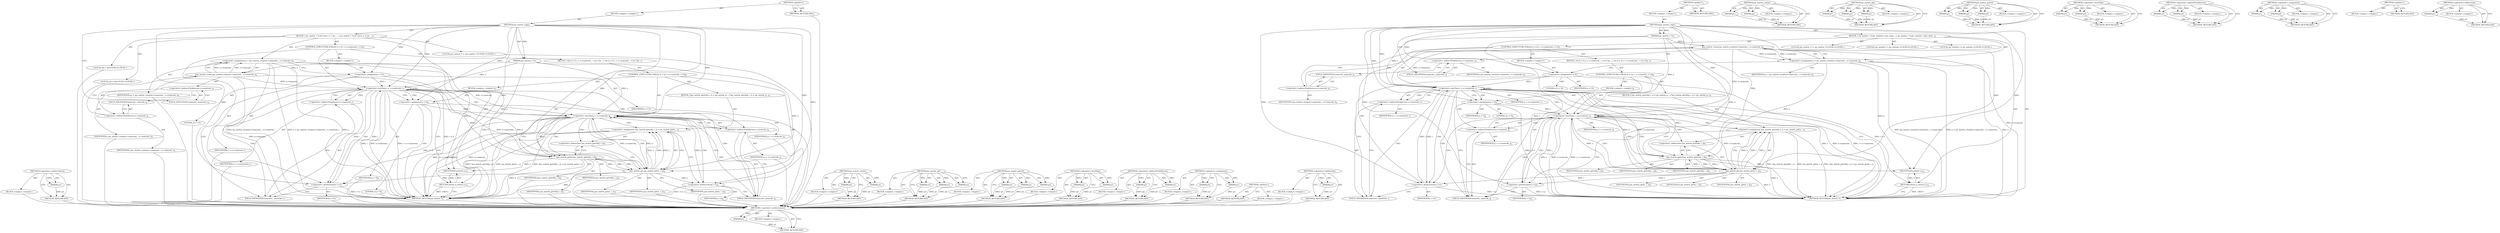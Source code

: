 digraph "&lt;operator&gt;.indirection" {
vulnerable_102 [label=<(METHOD,&lt;operator&gt;.preIncrement)>];
vulnerable_103 [label=<(PARAM,p1)>];
vulnerable_104 [label=<(BLOCK,&lt;empty&gt;,&lt;empty&gt;)>];
vulnerable_105 [label=<(METHOD_RETURN,ANY)>];
vulnerable_6 [label=<(METHOD,&lt;global&gt;)<SUB>1</SUB>>];
vulnerable_7 [label=<(BLOCK,&lt;empty&gt;,&lt;empty&gt;)<SUB>1</SUB>>];
vulnerable_8 [label=<(METHOD,jas_matrix_copy)<SUB>1</SUB>>];
vulnerable_9 [label=<(PARAM,jas_matrix_t *x)<SUB>1</SUB>>];
vulnerable_10 [label=<(BLOCK,{
 	jas_matrix_t *y;
	int i;
	int j;
 	y = jas_...,{
 	jas_matrix_t *y;
	int i;
	int j;
 	y = jas_...)<SUB>2</SUB>>];
vulnerable_11 [label="<(LOCAL,jas_matrix_t* y: jas_matrix_t*)<SUB>3</SUB>>"];
vulnerable_12 [label="<(LOCAL,int i: int)<SUB>4</SUB>>"];
vulnerable_13 [label="<(LOCAL,int j: int)<SUB>5</SUB>>"];
vulnerable_14 [label=<(&lt;operator&gt;.assignment,y = jas_matrix_create(x-&gt;numrows_, x-&gt;numcols_))<SUB>6</SUB>>];
vulnerable_15 [label=<(IDENTIFIER,y,y = jas_matrix_create(x-&gt;numrows_, x-&gt;numcols_))<SUB>6</SUB>>];
vulnerable_16 [label=<(jas_matrix_create,jas_matrix_create(x-&gt;numrows_, x-&gt;numcols_))<SUB>6</SUB>>];
vulnerable_17 [label=<(&lt;operator&gt;.indirectFieldAccess,x-&gt;numrows_)<SUB>6</SUB>>];
vulnerable_18 [label=<(IDENTIFIER,x,jas_matrix_create(x-&gt;numrows_, x-&gt;numcols_))<SUB>6</SUB>>];
vulnerable_19 [label=<(FIELD_IDENTIFIER,numrows_,numrows_)<SUB>6</SUB>>];
vulnerable_20 [label=<(&lt;operator&gt;.indirectFieldAccess,x-&gt;numcols_)<SUB>6</SUB>>];
vulnerable_21 [label=<(IDENTIFIER,x,jas_matrix_create(x-&gt;numrows_, x-&gt;numcols_))<SUB>6</SUB>>];
vulnerable_22 [label=<(FIELD_IDENTIFIER,numcols_,numcols_)<SUB>6</SUB>>];
vulnerable_23 [label=<(CONTROL_STRUCTURE,FOR,for (i = 0;i &lt; x-&gt;numrows_;++i))<SUB>7</SUB>>];
vulnerable_24 [label=<(BLOCK,&lt;empty&gt;,&lt;empty&gt;)<SUB>7</SUB>>];
vulnerable_25 [label=<(&lt;operator&gt;.assignment,i = 0)<SUB>7</SUB>>];
vulnerable_26 [label=<(IDENTIFIER,i,i = 0)<SUB>7</SUB>>];
vulnerable_27 [label=<(LITERAL,0,i = 0)<SUB>7</SUB>>];
vulnerable_28 [label=<(&lt;operator&gt;.lessThan,i &lt; x-&gt;numrows_)<SUB>7</SUB>>];
vulnerable_29 [label=<(IDENTIFIER,i,i &lt; x-&gt;numrows_)<SUB>7</SUB>>];
vulnerable_30 [label=<(&lt;operator&gt;.indirectFieldAccess,x-&gt;numrows_)<SUB>7</SUB>>];
vulnerable_31 [label=<(IDENTIFIER,x,i &lt; x-&gt;numrows_)<SUB>7</SUB>>];
vulnerable_32 [label=<(FIELD_IDENTIFIER,numrows_,numrows_)<SUB>7</SUB>>];
vulnerable_33 [label=<(&lt;operator&gt;.preIncrement,++i)<SUB>7</SUB>>];
vulnerable_34 [label=<(IDENTIFIER,i,++i)<SUB>7</SUB>>];
vulnerable_35 [label=<(BLOCK,{
 		for (j = 0; j &lt; x-&gt;numcols_; ++j) {
			*ja...,{
 		for (j = 0; j &lt; x-&gt;numcols_; ++j) {
			*ja...)<SUB>7</SUB>>];
vulnerable_36 [label=<(CONTROL_STRUCTURE,FOR,for (j = 0;j &lt; x-&gt;numcols_;++j))<SUB>8</SUB>>];
vulnerable_37 [label=<(BLOCK,&lt;empty&gt;,&lt;empty&gt;)<SUB>8</SUB>>];
vulnerable_38 [label=<(&lt;operator&gt;.assignment,j = 0)<SUB>8</SUB>>];
vulnerable_39 [label=<(IDENTIFIER,j,j = 0)<SUB>8</SUB>>];
vulnerable_40 [label=<(LITERAL,0,j = 0)<SUB>8</SUB>>];
vulnerable_41 [label=<(&lt;operator&gt;.lessThan,j &lt; x-&gt;numcols_)<SUB>8</SUB>>];
vulnerable_42 [label=<(IDENTIFIER,j,j &lt; x-&gt;numcols_)<SUB>8</SUB>>];
vulnerable_43 [label=<(&lt;operator&gt;.indirectFieldAccess,x-&gt;numcols_)<SUB>8</SUB>>];
vulnerable_44 [label=<(IDENTIFIER,x,j &lt; x-&gt;numcols_)<SUB>8</SUB>>];
vulnerable_45 [label=<(FIELD_IDENTIFIER,numcols_,numcols_)<SUB>8</SUB>>];
vulnerable_46 [label=<(&lt;operator&gt;.preIncrement,++j)<SUB>8</SUB>>];
vulnerable_47 [label=<(IDENTIFIER,j,++j)<SUB>8</SUB>>];
vulnerable_48 [label=<(BLOCK,{
			*jas_matrix_getref(y, i, j) = jas_matrix_g...,{
			*jas_matrix_getref(y, i, j) = jas_matrix_g...)<SUB>8</SUB>>];
vulnerable_49 [label=<(&lt;operator&gt;.assignment,*jas_matrix_getref(y, i, j) = jas_matrix_get(x,...)<SUB>9</SUB>>];
vulnerable_50 [label=<(&lt;operator&gt;.indirection,*jas_matrix_getref(y, i, j))<SUB>9</SUB>>];
vulnerable_51 [label=<(jas_matrix_getref,jas_matrix_getref(y, i, j))<SUB>9</SUB>>];
vulnerable_52 [label=<(IDENTIFIER,y,jas_matrix_getref(y, i, j))<SUB>9</SUB>>];
vulnerable_53 [label=<(IDENTIFIER,i,jas_matrix_getref(y, i, j))<SUB>9</SUB>>];
vulnerable_54 [label=<(IDENTIFIER,j,jas_matrix_getref(y, i, j))<SUB>9</SUB>>];
vulnerable_55 [label=<(jas_matrix_get,jas_matrix_get(x, i, j))<SUB>9</SUB>>];
vulnerable_56 [label=<(IDENTIFIER,x,jas_matrix_get(x, i, j))<SUB>9</SUB>>];
vulnerable_57 [label=<(IDENTIFIER,i,jas_matrix_get(x, i, j))<SUB>9</SUB>>];
vulnerable_58 [label=<(IDENTIFIER,j,jas_matrix_get(x, i, j))<SUB>9</SUB>>];
vulnerable_59 [label=<(RETURN,return y;,return y;)<SUB>12</SUB>>];
vulnerable_60 [label=<(IDENTIFIER,y,return y;)<SUB>12</SUB>>];
vulnerable_61 [label=<(METHOD_RETURN,jas_matrix_t)<SUB>1</SUB>>];
vulnerable_63 [label=<(METHOD_RETURN,ANY)<SUB>1</SUB>>];
vulnerable_87 [label=<(METHOD,jas_matrix_create)>];
vulnerable_88 [label=<(PARAM,p1)>];
vulnerable_89 [label=<(PARAM,p2)>];
vulnerable_90 [label=<(BLOCK,&lt;empty&gt;,&lt;empty&gt;)>];
vulnerable_91 [label=<(METHOD_RETURN,ANY)>];
vulnerable_116 [label=<(METHOD,jas_matrix_get)>];
vulnerable_117 [label=<(PARAM,p1)>];
vulnerable_118 [label=<(PARAM,p2)>];
vulnerable_119 [label=<(PARAM,p3)>];
vulnerable_120 [label=<(BLOCK,&lt;empty&gt;,&lt;empty&gt;)>];
vulnerable_121 [label=<(METHOD_RETURN,ANY)>];
vulnerable_110 [label=<(METHOD,jas_matrix_getref)>];
vulnerable_111 [label=<(PARAM,p1)>];
vulnerable_112 [label=<(PARAM,p2)>];
vulnerable_113 [label=<(PARAM,p3)>];
vulnerable_114 [label=<(BLOCK,&lt;empty&gt;,&lt;empty&gt;)>];
vulnerable_115 [label=<(METHOD_RETURN,ANY)>];
vulnerable_97 [label=<(METHOD,&lt;operator&gt;.lessThan)>];
vulnerable_98 [label=<(PARAM,p1)>];
vulnerable_99 [label=<(PARAM,p2)>];
vulnerable_100 [label=<(BLOCK,&lt;empty&gt;,&lt;empty&gt;)>];
vulnerable_101 [label=<(METHOD_RETURN,ANY)>];
vulnerable_92 [label=<(METHOD,&lt;operator&gt;.indirectFieldAccess)>];
vulnerable_93 [label=<(PARAM,p1)>];
vulnerable_94 [label=<(PARAM,p2)>];
vulnerable_95 [label=<(BLOCK,&lt;empty&gt;,&lt;empty&gt;)>];
vulnerable_96 [label=<(METHOD_RETURN,ANY)>];
vulnerable_82 [label=<(METHOD,&lt;operator&gt;.assignment)>];
vulnerable_83 [label=<(PARAM,p1)>];
vulnerable_84 [label=<(PARAM,p2)>];
vulnerable_85 [label=<(BLOCK,&lt;empty&gt;,&lt;empty&gt;)>];
vulnerable_86 [label=<(METHOD_RETURN,ANY)>];
vulnerable_76 [label=<(METHOD,&lt;global&gt;)<SUB>1</SUB>>];
vulnerable_77 [label=<(BLOCK,&lt;empty&gt;,&lt;empty&gt;)>];
vulnerable_78 [label=<(METHOD_RETURN,ANY)>];
vulnerable_106 [label=<(METHOD,&lt;operator&gt;.indirection)>];
vulnerable_107 [label=<(PARAM,p1)>];
vulnerable_108 [label=<(BLOCK,&lt;empty&gt;,&lt;empty&gt;)>];
vulnerable_109 [label=<(METHOD_RETURN,ANY)>];
fixed_104 [label=<(METHOD,&lt;operator&gt;.preIncrement)>];
fixed_105 [label=<(PARAM,p1)>];
fixed_106 [label=<(BLOCK,&lt;empty&gt;,&lt;empty&gt;)>];
fixed_107 [label=<(METHOD_RETURN,ANY)>];
fixed_6 [label=<(METHOD,&lt;global&gt;)<SUB>1</SUB>>];
fixed_7 [label=<(BLOCK,&lt;empty&gt;,&lt;empty&gt;)<SUB>1</SUB>>];
fixed_8 [label=<(METHOD,jas_matrix_copy)<SUB>1</SUB>>];
fixed_9 [label=<(PARAM,jas_matrix_t *x)<SUB>1</SUB>>];
fixed_10 [label=<(BLOCK,{
 	jas_matrix_t *y;
	jas_matind_t i;
	jas_mati...,{
 	jas_matrix_t *y;
	jas_matind_t i;
	jas_mati...)<SUB>2</SUB>>];
fixed_11 [label="<(LOCAL,jas_matrix_t* y: jas_matrix_t*)<SUB>3</SUB>>"];
fixed_12 [label="<(LOCAL,jas_matind_t i: jas_matind_t)<SUB>4</SUB>>"];
fixed_13 [label="<(LOCAL,jas_matind_t j: jas_matind_t)<SUB>5</SUB>>"];
fixed_14 [label=<(&lt;operator&gt;.assignment,y = jas_matrix_create(x-&gt;numrows_, x-&gt;numcols_))<SUB>6</SUB>>];
fixed_15 [label=<(IDENTIFIER,y,y = jas_matrix_create(x-&gt;numrows_, x-&gt;numcols_))<SUB>6</SUB>>];
fixed_16 [label=<(jas_matrix_create,jas_matrix_create(x-&gt;numrows_, x-&gt;numcols_))<SUB>6</SUB>>];
fixed_17 [label=<(&lt;operator&gt;.indirectFieldAccess,x-&gt;numrows_)<SUB>6</SUB>>];
fixed_18 [label=<(IDENTIFIER,x,jas_matrix_create(x-&gt;numrows_, x-&gt;numcols_))<SUB>6</SUB>>];
fixed_19 [label=<(FIELD_IDENTIFIER,numrows_,numrows_)<SUB>6</SUB>>];
fixed_20 [label=<(&lt;operator&gt;.indirectFieldAccess,x-&gt;numcols_)<SUB>6</SUB>>];
fixed_21 [label=<(IDENTIFIER,x,jas_matrix_create(x-&gt;numrows_, x-&gt;numcols_))<SUB>6</SUB>>];
fixed_22 [label=<(FIELD_IDENTIFIER,numcols_,numcols_)<SUB>6</SUB>>];
fixed_23 [label=<(CONTROL_STRUCTURE,FOR,for (i = 0;i &lt; x-&gt;numrows_;++i))<SUB>7</SUB>>];
fixed_24 [label=<(BLOCK,&lt;empty&gt;,&lt;empty&gt;)<SUB>7</SUB>>];
fixed_25 [label=<(&lt;operator&gt;.assignment,i = 0)<SUB>7</SUB>>];
fixed_26 [label=<(IDENTIFIER,i,i = 0)<SUB>7</SUB>>];
fixed_27 [label=<(LITERAL,0,i = 0)<SUB>7</SUB>>];
fixed_28 [label=<(&lt;operator&gt;.lessThan,i &lt; x-&gt;numrows_)<SUB>7</SUB>>];
fixed_29 [label=<(IDENTIFIER,i,i &lt; x-&gt;numrows_)<SUB>7</SUB>>];
fixed_30 [label=<(&lt;operator&gt;.indirectFieldAccess,x-&gt;numrows_)<SUB>7</SUB>>];
fixed_31 [label=<(IDENTIFIER,x,i &lt; x-&gt;numrows_)<SUB>7</SUB>>];
fixed_32 [label=<(FIELD_IDENTIFIER,numrows_,numrows_)<SUB>7</SUB>>];
fixed_33 [label=<(&lt;operator&gt;.preIncrement,++i)<SUB>7</SUB>>];
fixed_34 [label=<(IDENTIFIER,i,++i)<SUB>7</SUB>>];
fixed_35 [label=<(BLOCK,{
 		for (j = 0; j &lt; x-&gt;numcols_; ++j) {
			*ja...,{
 		for (j = 0; j &lt; x-&gt;numcols_; ++j) {
			*ja...)<SUB>7</SUB>>];
fixed_36 [label=<(CONTROL_STRUCTURE,FOR,for (j = 0;j &lt; x-&gt;numcols_;++j))<SUB>8</SUB>>];
fixed_37 [label=<(BLOCK,&lt;empty&gt;,&lt;empty&gt;)<SUB>8</SUB>>];
fixed_38 [label=<(&lt;operator&gt;.assignment,j = 0)<SUB>8</SUB>>];
fixed_39 [label=<(IDENTIFIER,j,j = 0)<SUB>8</SUB>>];
fixed_40 [label=<(LITERAL,0,j = 0)<SUB>8</SUB>>];
fixed_41 [label=<(&lt;operator&gt;.lessThan,j &lt; x-&gt;numcols_)<SUB>8</SUB>>];
fixed_42 [label=<(IDENTIFIER,j,j &lt; x-&gt;numcols_)<SUB>8</SUB>>];
fixed_43 [label=<(&lt;operator&gt;.indirectFieldAccess,x-&gt;numcols_)<SUB>8</SUB>>];
fixed_44 [label=<(IDENTIFIER,x,j &lt; x-&gt;numcols_)<SUB>8</SUB>>];
fixed_45 [label=<(FIELD_IDENTIFIER,numcols_,numcols_)<SUB>8</SUB>>];
fixed_46 [label=<(&lt;operator&gt;.preIncrement,++j)<SUB>8</SUB>>];
fixed_47 [label=<(IDENTIFIER,j,++j)<SUB>8</SUB>>];
fixed_48 [label=<(BLOCK,{
			*jas_matrix_getref(y, i, j) = jas_matrix_g...,{
			*jas_matrix_getref(y, i, j) = jas_matrix_g...)<SUB>8</SUB>>];
fixed_49 [label=<(&lt;operator&gt;.assignment,*jas_matrix_getref(y, i, j) = jas_matrix_get(x,...)<SUB>9</SUB>>];
fixed_50 [label=<(&lt;operator&gt;.indirection,*jas_matrix_getref(y, i, j))<SUB>9</SUB>>];
fixed_51 [label=<(jas_matrix_getref,jas_matrix_getref(y, i, j))<SUB>9</SUB>>];
fixed_52 [label=<(IDENTIFIER,y,jas_matrix_getref(y, i, j))<SUB>9</SUB>>];
fixed_53 [label=<(IDENTIFIER,i,jas_matrix_getref(y, i, j))<SUB>9</SUB>>];
fixed_54 [label=<(IDENTIFIER,j,jas_matrix_getref(y, i, j))<SUB>9</SUB>>];
fixed_55 [label=<(jas_matrix_get,jas_matrix_get(x, i, j))<SUB>9</SUB>>];
fixed_56 [label=<(IDENTIFIER,x,jas_matrix_get(x, i, j))<SUB>9</SUB>>];
fixed_57 [label=<(IDENTIFIER,i,jas_matrix_get(x, i, j))<SUB>9</SUB>>];
fixed_58 [label=<(IDENTIFIER,j,jas_matrix_get(x, i, j))<SUB>9</SUB>>];
fixed_59 [label=<(RETURN,return y;,return y;)<SUB>12</SUB>>];
fixed_60 [label=<(IDENTIFIER,y,return y;)<SUB>12</SUB>>];
fixed_61 [label=<(METHOD_RETURN,jas_matrix_t)<SUB>1</SUB>>];
fixed_63 [label=<(METHOD_RETURN,ANY)<SUB>1</SUB>>];
fixed_89 [label=<(METHOD,jas_matrix_create)>];
fixed_90 [label=<(PARAM,p1)>];
fixed_91 [label=<(PARAM,p2)>];
fixed_92 [label=<(BLOCK,&lt;empty&gt;,&lt;empty&gt;)>];
fixed_93 [label=<(METHOD_RETURN,ANY)>];
fixed_118 [label=<(METHOD,jas_matrix_get)>];
fixed_119 [label=<(PARAM,p1)>];
fixed_120 [label=<(PARAM,p2)>];
fixed_121 [label=<(PARAM,p3)>];
fixed_122 [label=<(BLOCK,&lt;empty&gt;,&lt;empty&gt;)>];
fixed_123 [label=<(METHOD_RETURN,ANY)>];
fixed_112 [label=<(METHOD,jas_matrix_getref)>];
fixed_113 [label=<(PARAM,p1)>];
fixed_114 [label=<(PARAM,p2)>];
fixed_115 [label=<(PARAM,p3)>];
fixed_116 [label=<(BLOCK,&lt;empty&gt;,&lt;empty&gt;)>];
fixed_117 [label=<(METHOD_RETURN,ANY)>];
fixed_99 [label=<(METHOD,&lt;operator&gt;.lessThan)>];
fixed_100 [label=<(PARAM,p1)>];
fixed_101 [label=<(PARAM,p2)>];
fixed_102 [label=<(BLOCK,&lt;empty&gt;,&lt;empty&gt;)>];
fixed_103 [label=<(METHOD_RETURN,ANY)>];
fixed_94 [label=<(METHOD,&lt;operator&gt;.indirectFieldAccess)>];
fixed_95 [label=<(PARAM,p1)>];
fixed_96 [label=<(PARAM,p2)>];
fixed_97 [label=<(BLOCK,&lt;empty&gt;,&lt;empty&gt;)>];
fixed_98 [label=<(METHOD_RETURN,ANY)>];
fixed_84 [label=<(METHOD,&lt;operator&gt;.assignment)>];
fixed_85 [label=<(PARAM,p1)>];
fixed_86 [label=<(PARAM,p2)>];
fixed_87 [label=<(BLOCK,&lt;empty&gt;,&lt;empty&gt;)>];
fixed_88 [label=<(METHOD_RETURN,ANY)>];
fixed_78 [label=<(METHOD,&lt;global&gt;)<SUB>1</SUB>>];
fixed_79 [label=<(BLOCK,&lt;empty&gt;,&lt;empty&gt;)>];
fixed_80 [label=<(METHOD_RETURN,ANY)>];
fixed_108 [label=<(METHOD,&lt;operator&gt;.indirection)>];
fixed_109 [label=<(PARAM,p1)>];
fixed_110 [label=<(BLOCK,&lt;empty&gt;,&lt;empty&gt;)>];
fixed_111 [label=<(METHOD_RETURN,ANY)>];
vulnerable_102 -> vulnerable_103  [key=0, label="AST: "];
vulnerable_102 -> vulnerable_103  [key=1, label="DDG: "];
vulnerable_102 -> vulnerable_104  [key=0, label="AST: "];
vulnerable_102 -> vulnerable_105  [key=0, label="AST: "];
vulnerable_102 -> vulnerable_105  [key=1, label="CFG: "];
vulnerable_103 -> vulnerable_105  [key=0, label="DDG: p1"];
vulnerable_104 -> fixed_104  [key=0];
vulnerable_105 -> fixed_104  [key=0];
vulnerable_6 -> vulnerable_7  [key=0, label="AST: "];
vulnerable_6 -> vulnerable_63  [key=0, label="AST: "];
vulnerable_6 -> vulnerable_63  [key=1, label="CFG: "];
vulnerable_7 -> vulnerable_8  [key=0, label="AST: "];
vulnerable_8 -> vulnerable_9  [key=0, label="AST: "];
vulnerable_8 -> vulnerable_9  [key=1, label="DDG: "];
vulnerable_8 -> vulnerable_10  [key=0, label="AST: "];
vulnerable_8 -> vulnerable_61  [key=0, label="AST: "];
vulnerable_8 -> vulnerable_19  [key=0, label="CFG: "];
vulnerable_8 -> vulnerable_60  [key=0, label="DDG: "];
vulnerable_8 -> vulnerable_25  [key=0, label="DDG: "];
vulnerable_8 -> vulnerable_28  [key=0, label="DDG: "];
vulnerable_8 -> vulnerable_33  [key=0, label="DDG: "];
vulnerable_8 -> vulnerable_38  [key=0, label="DDG: "];
vulnerable_8 -> vulnerable_41  [key=0, label="DDG: "];
vulnerable_8 -> vulnerable_46  [key=0, label="DDG: "];
vulnerable_8 -> vulnerable_55  [key=0, label="DDG: "];
vulnerable_8 -> vulnerable_51  [key=0, label="DDG: "];
vulnerable_9 -> vulnerable_61  [key=0, label="DDG: x"];
vulnerable_9 -> vulnerable_16  [key=0, label="DDG: x"];
vulnerable_9 -> vulnerable_28  [key=0, label="DDG: x"];
vulnerable_9 -> vulnerable_41  [key=0, label="DDG: x"];
vulnerable_9 -> vulnerable_55  [key=0, label="DDG: x"];
vulnerable_10 -> vulnerable_11  [key=0, label="AST: "];
vulnerable_10 -> vulnerable_12  [key=0, label="AST: "];
vulnerable_10 -> vulnerable_13  [key=0, label="AST: "];
vulnerable_10 -> vulnerable_14  [key=0, label="AST: "];
vulnerable_10 -> vulnerable_23  [key=0, label="AST: "];
vulnerable_10 -> vulnerable_59  [key=0, label="AST: "];
vulnerable_11 -> fixed_104  [key=0];
vulnerable_12 -> fixed_104  [key=0];
vulnerable_13 -> fixed_104  [key=0];
vulnerable_14 -> vulnerable_15  [key=0, label="AST: "];
vulnerable_14 -> vulnerable_16  [key=0, label="AST: "];
vulnerable_14 -> vulnerable_25  [key=0, label="CFG: "];
vulnerable_14 -> vulnerable_61  [key=0, label="DDG: y"];
vulnerable_14 -> vulnerable_61  [key=1, label="DDG: jas_matrix_create(x-&gt;numrows_, x-&gt;numcols_)"];
vulnerable_14 -> vulnerable_61  [key=2, label="DDG: y = jas_matrix_create(x-&gt;numrows_, x-&gt;numcols_)"];
vulnerable_14 -> vulnerable_60  [key=0, label="DDG: y"];
vulnerable_14 -> vulnerable_51  [key=0, label="DDG: y"];
vulnerable_15 -> fixed_104  [key=0];
vulnerable_16 -> vulnerable_17  [key=0, label="AST: "];
vulnerable_16 -> vulnerable_20  [key=0, label="AST: "];
vulnerable_16 -> vulnerable_14  [key=0, label="CFG: "];
vulnerable_16 -> vulnerable_14  [key=1, label="DDG: x-&gt;numrows_"];
vulnerable_16 -> vulnerable_14  [key=2, label="DDG: x-&gt;numcols_"];
vulnerable_16 -> vulnerable_61  [key=0, label="DDG: x-&gt;numcols_"];
vulnerable_16 -> vulnerable_28  [key=0, label="DDG: x-&gt;numrows_"];
vulnerable_16 -> vulnerable_41  [key=0, label="DDG: x-&gt;numcols_"];
vulnerable_17 -> vulnerable_18  [key=0, label="AST: "];
vulnerable_17 -> vulnerable_19  [key=0, label="AST: "];
vulnerable_17 -> vulnerable_22  [key=0, label="CFG: "];
vulnerable_18 -> fixed_104  [key=0];
vulnerable_19 -> vulnerable_17  [key=0, label="CFG: "];
vulnerable_20 -> vulnerable_21  [key=0, label="AST: "];
vulnerable_20 -> vulnerable_22  [key=0, label="AST: "];
vulnerable_20 -> vulnerable_16  [key=0, label="CFG: "];
vulnerable_21 -> fixed_104  [key=0];
vulnerable_22 -> vulnerable_20  [key=0, label="CFG: "];
vulnerable_23 -> vulnerable_24  [key=0, label="AST: "];
vulnerable_23 -> vulnerable_28  [key=0, label="AST: "];
vulnerable_23 -> vulnerable_33  [key=0, label="AST: "];
vulnerable_23 -> vulnerable_35  [key=0, label="AST: "];
vulnerable_24 -> vulnerable_25  [key=0, label="AST: "];
vulnerable_25 -> vulnerable_26  [key=0, label="AST: "];
vulnerable_25 -> vulnerable_27  [key=0, label="AST: "];
vulnerable_25 -> vulnerable_32  [key=0, label="CFG: "];
vulnerable_25 -> vulnerable_61  [key=0, label="DDG: i = 0"];
vulnerable_25 -> vulnerable_28  [key=0, label="DDG: i"];
vulnerable_26 -> fixed_104  [key=0];
vulnerable_27 -> fixed_104  [key=0];
vulnerable_28 -> vulnerable_29  [key=0, label="AST: "];
vulnerable_28 -> vulnerable_30  [key=0, label="AST: "];
vulnerable_28 -> vulnerable_30  [key=1, label="CDG: "];
vulnerable_28 -> vulnerable_38  [key=0, label="CFG: "];
vulnerable_28 -> vulnerable_38  [key=1, label="CDG: "];
vulnerable_28 -> vulnerable_59  [key=0, label="CFG: "];
vulnerable_28 -> vulnerable_61  [key=0, label="DDG: i"];
vulnerable_28 -> vulnerable_61  [key=1, label="DDG: x-&gt;numrows_"];
vulnerable_28 -> vulnerable_61  [key=2, label="DDG: i &lt; x-&gt;numrows_"];
vulnerable_28 -> vulnerable_33  [key=0, label="DDG: i"];
vulnerable_28 -> vulnerable_33  [key=1, label="CDG: "];
vulnerable_28 -> vulnerable_55  [key=0, label="DDG: x-&gt;numrows_"];
vulnerable_28 -> vulnerable_51  [key=0, label="DDG: i"];
vulnerable_28 -> vulnerable_32  [key=0, label="CDG: "];
vulnerable_28 -> vulnerable_28  [key=0, label="CDG: "];
vulnerable_28 -> vulnerable_41  [key=0, label="CDG: "];
vulnerable_28 -> vulnerable_45  [key=0, label="CDG: "];
vulnerable_28 -> vulnerable_43  [key=0, label="CDG: "];
vulnerable_29 -> fixed_104  [key=0];
vulnerable_30 -> vulnerable_31  [key=0, label="AST: "];
vulnerable_30 -> vulnerable_32  [key=0, label="AST: "];
vulnerable_30 -> vulnerable_28  [key=0, label="CFG: "];
vulnerable_31 -> fixed_104  [key=0];
vulnerable_32 -> vulnerable_30  [key=0, label="CFG: "];
vulnerable_33 -> vulnerable_34  [key=0, label="AST: "];
vulnerable_33 -> vulnerable_32  [key=0, label="CFG: "];
vulnerable_33 -> vulnerable_61  [key=0, label="DDG: ++i"];
vulnerable_33 -> vulnerable_28  [key=0, label="DDG: i"];
vulnerable_34 -> fixed_104  [key=0];
vulnerable_35 -> vulnerable_36  [key=0, label="AST: "];
vulnerable_36 -> vulnerable_37  [key=0, label="AST: "];
vulnerable_36 -> vulnerable_41  [key=0, label="AST: "];
vulnerable_36 -> vulnerable_46  [key=0, label="AST: "];
vulnerable_36 -> vulnerable_48  [key=0, label="AST: "];
vulnerable_37 -> vulnerable_38  [key=0, label="AST: "];
vulnerable_38 -> vulnerable_39  [key=0, label="AST: "];
vulnerable_38 -> vulnerable_40  [key=0, label="AST: "];
vulnerable_38 -> vulnerable_45  [key=0, label="CFG: "];
vulnerable_38 -> vulnerable_61  [key=0, label="DDG: j = 0"];
vulnerable_38 -> vulnerable_41  [key=0, label="DDG: j"];
vulnerable_39 -> fixed_104  [key=0];
vulnerable_40 -> fixed_104  [key=0];
vulnerable_41 -> vulnerable_42  [key=0, label="AST: "];
vulnerable_41 -> vulnerable_43  [key=0, label="AST: "];
vulnerable_41 -> vulnerable_43  [key=1, label="CDG: "];
vulnerable_41 -> vulnerable_51  [key=0, label="CFG: "];
vulnerable_41 -> vulnerable_51  [key=1, label="DDG: j"];
vulnerable_41 -> vulnerable_51  [key=2, label="CDG: "];
vulnerable_41 -> vulnerable_33  [key=0, label="CFG: "];
vulnerable_41 -> vulnerable_61  [key=0, label="DDG: j"];
vulnerable_41 -> vulnerable_61  [key=1, label="DDG: x-&gt;numcols_"];
vulnerable_41 -> vulnerable_61  [key=2, label="DDG: j &lt; x-&gt;numcols_"];
vulnerable_41 -> vulnerable_55  [key=0, label="DDG: x-&gt;numcols_"];
vulnerable_41 -> vulnerable_55  [key=1, label="CDG: "];
vulnerable_41 -> vulnerable_49  [key=0, label="CDG: "];
vulnerable_41 -> vulnerable_46  [key=0, label="CDG: "];
vulnerable_41 -> vulnerable_41  [key=0, label="CDG: "];
vulnerable_41 -> vulnerable_45  [key=0, label="CDG: "];
vulnerable_41 -> vulnerable_50  [key=0, label="CDG: "];
vulnerable_42 -> fixed_104  [key=0];
vulnerable_43 -> vulnerable_44  [key=0, label="AST: "];
vulnerable_43 -> vulnerable_45  [key=0, label="AST: "];
vulnerable_43 -> vulnerable_41  [key=0, label="CFG: "];
vulnerable_44 -> fixed_104  [key=0];
vulnerable_45 -> vulnerable_43  [key=0, label="CFG: "];
vulnerable_46 -> vulnerable_47  [key=0, label="AST: "];
vulnerable_46 -> vulnerable_45  [key=0, label="CFG: "];
vulnerable_46 -> vulnerable_61  [key=0, label="DDG: ++j"];
vulnerable_46 -> vulnerable_41  [key=0, label="DDG: j"];
vulnerable_47 -> fixed_104  [key=0];
vulnerable_48 -> vulnerable_49  [key=0, label="AST: "];
vulnerable_49 -> vulnerable_50  [key=0, label="AST: "];
vulnerable_49 -> vulnerable_55  [key=0, label="AST: "];
vulnerable_49 -> vulnerable_46  [key=0, label="CFG: "];
vulnerable_49 -> vulnerable_61  [key=0, label="DDG: *jas_matrix_getref(y, i, j)"];
vulnerable_49 -> vulnerable_61  [key=1, label="DDG: jas_matrix_get(x, i, j)"];
vulnerable_49 -> vulnerable_61  [key=2, label="DDG: *jas_matrix_getref(y, i, j) = jas_matrix_get(x, i, j)"];
vulnerable_50 -> vulnerable_51  [key=0, label="AST: "];
vulnerable_50 -> vulnerable_55  [key=0, label="CFG: "];
vulnerable_51 -> vulnerable_52  [key=0, label="AST: "];
vulnerable_51 -> vulnerable_53  [key=0, label="AST: "];
vulnerable_51 -> vulnerable_54  [key=0, label="AST: "];
vulnerable_51 -> vulnerable_50  [key=0, label="CFG: "];
vulnerable_51 -> vulnerable_61  [key=0, label="DDG: y"];
vulnerable_51 -> vulnerable_60  [key=0, label="DDG: y"];
vulnerable_51 -> vulnerable_55  [key=0, label="DDG: i"];
vulnerable_51 -> vulnerable_55  [key=1, label="DDG: j"];
vulnerable_52 -> fixed_104  [key=0];
vulnerable_53 -> fixed_104  [key=0];
vulnerable_54 -> fixed_104  [key=0];
vulnerable_55 -> vulnerable_56  [key=0, label="AST: "];
vulnerable_55 -> vulnerable_57  [key=0, label="AST: "];
vulnerable_55 -> vulnerable_58  [key=0, label="AST: "];
vulnerable_55 -> vulnerable_49  [key=0, label="CFG: "];
vulnerable_55 -> vulnerable_49  [key=1, label="DDG: x"];
vulnerable_55 -> vulnerable_49  [key=2, label="DDG: i"];
vulnerable_55 -> vulnerable_49  [key=3, label="DDG: j"];
vulnerable_55 -> vulnerable_61  [key=0, label="DDG: x"];
vulnerable_55 -> vulnerable_28  [key=0, label="DDG: x"];
vulnerable_55 -> vulnerable_33  [key=0, label="DDG: i"];
vulnerable_55 -> vulnerable_41  [key=0, label="DDG: x"];
vulnerable_55 -> vulnerable_46  [key=0, label="DDG: j"];
vulnerable_55 -> vulnerable_51  [key=0, label="DDG: i"];
vulnerable_56 -> fixed_104  [key=0];
vulnerable_57 -> fixed_104  [key=0];
vulnerable_58 -> fixed_104  [key=0];
vulnerable_59 -> vulnerable_60  [key=0, label="AST: "];
vulnerable_59 -> vulnerable_61  [key=0, label="CFG: "];
vulnerable_59 -> vulnerable_61  [key=1, label="DDG: &lt;RET&gt;"];
vulnerable_60 -> vulnerable_59  [key=0, label="DDG: y"];
vulnerable_61 -> fixed_104  [key=0];
vulnerable_63 -> fixed_104  [key=0];
vulnerable_87 -> vulnerable_88  [key=0, label="AST: "];
vulnerable_87 -> vulnerable_88  [key=1, label="DDG: "];
vulnerable_87 -> vulnerable_90  [key=0, label="AST: "];
vulnerable_87 -> vulnerable_89  [key=0, label="AST: "];
vulnerable_87 -> vulnerable_89  [key=1, label="DDG: "];
vulnerable_87 -> vulnerable_91  [key=0, label="AST: "];
vulnerable_87 -> vulnerable_91  [key=1, label="CFG: "];
vulnerable_88 -> vulnerable_91  [key=0, label="DDG: p1"];
vulnerable_89 -> vulnerable_91  [key=0, label="DDG: p2"];
vulnerable_90 -> fixed_104  [key=0];
vulnerable_91 -> fixed_104  [key=0];
vulnerable_116 -> vulnerable_117  [key=0, label="AST: "];
vulnerable_116 -> vulnerable_117  [key=1, label="DDG: "];
vulnerable_116 -> vulnerable_120  [key=0, label="AST: "];
vulnerable_116 -> vulnerable_118  [key=0, label="AST: "];
vulnerable_116 -> vulnerable_118  [key=1, label="DDG: "];
vulnerable_116 -> vulnerable_121  [key=0, label="AST: "];
vulnerable_116 -> vulnerable_121  [key=1, label="CFG: "];
vulnerable_116 -> vulnerable_119  [key=0, label="AST: "];
vulnerable_116 -> vulnerable_119  [key=1, label="DDG: "];
vulnerable_117 -> vulnerable_121  [key=0, label="DDG: p1"];
vulnerable_118 -> vulnerable_121  [key=0, label="DDG: p2"];
vulnerable_119 -> vulnerable_121  [key=0, label="DDG: p3"];
vulnerable_120 -> fixed_104  [key=0];
vulnerable_121 -> fixed_104  [key=0];
vulnerable_110 -> vulnerable_111  [key=0, label="AST: "];
vulnerable_110 -> vulnerable_111  [key=1, label="DDG: "];
vulnerable_110 -> vulnerable_114  [key=0, label="AST: "];
vulnerable_110 -> vulnerable_112  [key=0, label="AST: "];
vulnerable_110 -> vulnerable_112  [key=1, label="DDG: "];
vulnerable_110 -> vulnerable_115  [key=0, label="AST: "];
vulnerable_110 -> vulnerable_115  [key=1, label="CFG: "];
vulnerable_110 -> vulnerable_113  [key=0, label="AST: "];
vulnerable_110 -> vulnerable_113  [key=1, label="DDG: "];
vulnerable_111 -> vulnerable_115  [key=0, label="DDG: p1"];
vulnerable_112 -> vulnerable_115  [key=0, label="DDG: p2"];
vulnerable_113 -> vulnerable_115  [key=0, label="DDG: p3"];
vulnerable_114 -> fixed_104  [key=0];
vulnerable_115 -> fixed_104  [key=0];
vulnerable_97 -> vulnerable_98  [key=0, label="AST: "];
vulnerable_97 -> vulnerable_98  [key=1, label="DDG: "];
vulnerable_97 -> vulnerable_100  [key=0, label="AST: "];
vulnerable_97 -> vulnerable_99  [key=0, label="AST: "];
vulnerable_97 -> vulnerable_99  [key=1, label="DDG: "];
vulnerable_97 -> vulnerable_101  [key=0, label="AST: "];
vulnerable_97 -> vulnerable_101  [key=1, label="CFG: "];
vulnerable_98 -> vulnerable_101  [key=0, label="DDG: p1"];
vulnerable_99 -> vulnerable_101  [key=0, label="DDG: p2"];
vulnerable_100 -> fixed_104  [key=0];
vulnerable_101 -> fixed_104  [key=0];
vulnerable_92 -> vulnerable_93  [key=0, label="AST: "];
vulnerable_92 -> vulnerable_93  [key=1, label="DDG: "];
vulnerable_92 -> vulnerable_95  [key=0, label="AST: "];
vulnerable_92 -> vulnerable_94  [key=0, label="AST: "];
vulnerable_92 -> vulnerable_94  [key=1, label="DDG: "];
vulnerable_92 -> vulnerable_96  [key=0, label="AST: "];
vulnerable_92 -> vulnerable_96  [key=1, label="CFG: "];
vulnerable_93 -> vulnerable_96  [key=0, label="DDG: p1"];
vulnerable_94 -> vulnerable_96  [key=0, label="DDG: p2"];
vulnerable_95 -> fixed_104  [key=0];
vulnerable_96 -> fixed_104  [key=0];
vulnerable_82 -> vulnerable_83  [key=0, label="AST: "];
vulnerable_82 -> vulnerable_83  [key=1, label="DDG: "];
vulnerable_82 -> vulnerable_85  [key=0, label="AST: "];
vulnerable_82 -> vulnerable_84  [key=0, label="AST: "];
vulnerable_82 -> vulnerable_84  [key=1, label="DDG: "];
vulnerable_82 -> vulnerable_86  [key=0, label="AST: "];
vulnerable_82 -> vulnerable_86  [key=1, label="CFG: "];
vulnerable_83 -> vulnerable_86  [key=0, label="DDG: p1"];
vulnerable_84 -> vulnerable_86  [key=0, label="DDG: p2"];
vulnerable_85 -> fixed_104  [key=0];
vulnerable_86 -> fixed_104  [key=0];
vulnerable_76 -> vulnerable_77  [key=0, label="AST: "];
vulnerable_76 -> vulnerable_78  [key=0, label="AST: "];
vulnerable_76 -> vulnerable_78  [key=1, label="CFG: "];
vulnerable_77 -> fixed_104  [key=0];
vulnerable_78 -> fixed_104  [key=0];
vulnerable_106 -> vulnerable_107  [key=0, label="AST: "];
vulnerable_106 -> vulnerable_107  [key=1, label="DDG: "];
vulnerable_106 -> vulnerable_108  [key=0, label="AST: "];
vulnerable_106 -> vulnerable_109  [key=0, label="AST: "];
vulnerable_106 -> vulnerable_109  [key=1, label="CFG: "];
vulnerable_107 -> vulnerable_109  [key=0, label="DDG: p1"];
vulnerable_108 -> fixed_104  [key=0];
vulnerable_109 -> fixed_104  [key=0];
fixed_104 -> fixed_105  [key=0, label="AST: "];
fixed_104 -> fixed_105  [key=1, label="DDG: "];
fixed_104 -> fixed_106  [key=0, label="AST: "];
fixed_104 -> fixed_107  [key=0, label="AST: "];
fixed_104 -> fixed_107  [key=1, label="CFG: "];
fixed_105 -> fixed_107  [key=0, label="DDG: p1"];
fixed_6 -> fixed_7  [key=0, label="AST: "];
fixed_6 -> fixed_63  [key=0, label="AST: "];
fixed_6 -> fixed_63  [key=1, label="CFG: "];
fixed_7 -> fixed_8  [key=0, label="AST: "];
fixed_8 -> fixed_9  [key=0, label="AST: "];
fixed_8 -> fixed_9  [key=1, label="DDG: "];
fixed_8 -> fixed_10  [key=0, label="AST: "];
fixed_8 -> fixed_61  [key=0, label="AST: "];
fixed_8 -> fixed_19  [key=0, label="CFG: "];
fixed_8 -> fixed_60  [key=0, label="DDG: "];
fixed_8 -> fixed_25  [key=0, label="DDG: "];
fixed_8 -> fixed_28  [key=0, label="DDG: "];
fixed_8 -> fixed_33  [key=0, label="DDG: "];
fixed_8 -> fixed_38  [key=0, label="DDG: "];
fixed_8 -> fixed_41  [key=0, label="DDG: "];
fixed_8 -> fixed_46  [key=0, label="DDG: "];
fixed_8 -> fixed_55  [key=0, label="DDG: "];
fixed_8 -> fixed_51  [key=0, label="DDG: "];
fixed_9 -> fixed_61  [key=0, label="DDG: x"];
fixed_9 -> fixed_16  [key=0, label="DDG: x"];
fixed_9 -> fixed_28  [key=0, label="DDG: x"];
fixed_9 -> fixed_41  [key=0, label="DDG: x"];
fixed_9 -> fixed_55  [key=0, label="DDG: x"];
fixed_10 -> fixed_11  [key=0, label="AST: "];
fixed_10 -> fixed_12  [key=0, label="AST: "];
fixed_10 -> fixed_13  [key=0, label="AST: "];
fixed_10 -> fixed_14  [key=0, label="AST: "];
fixed_10 -> fixed_23  [key=0, label="AST: "];
fixed_10 -> fixed_59  [key=0, label="AST: "];
fixed_14 -> fixed_15  [key=0, label="AST: "];
fixed_14 -> fixed_16  [key=0, label="AST: "];
fixed_14 -> fixed_25  [key=0, label="CFG: "];
fixed_14 -> fixed_61  [key=0, label="DDG: y"];
fixed_14 -> fixed_61  [key=1, label="DDG: jas_matrix_create(x-&gt;numrows_, x-&gt;numcols_)"];
fixed_14 -> fixed_61  [key=2, label="DDG: y = jas_matrix_create(x-&gt;numrows_, x-&gt;numcols_)"];
fixed_14 -> fixed_60  [key=0, label="DDG: y"];
fixed_14 -> fixed_51  [key=0, label="DDG: y"];
fixed_16 -> fixed_17  [key=0, label="AST: "];
fixed_16 -> fixed_20  [key=0, label="AST: "];
fixed_16 -> fixed_14  [key=0, label="CFG: "];
fixed_16 -> fixed_14  [key=1, label="DDG: x-&gt;numrows_"];
fixed_16 -> fixed_14  [key=2, label="DDG: x-&gt;numcols_"];
fixed_16 -> fixed_61  [key=0, label="DDG: x-&gt;numcols_"];
fixed_16 -> fixed_28  [key=0, label="DDG: x-&gt;numrows_"];
fixed_16 -> fixed_41  [key=0, label="DDG: x-&gt;numcols_"];
fixed_17 -> fixed_18  [key=0, label="AST: "];
fixed_17 -> fixed_19  [key=0, label="AST: "];
fixed_17 -> fixed_22  [key=0, label="CFG: "];
fixed_19 -> fixed_17  [key=0, label="CFG: "];
fixed_20 -> fixed_21  [key=0, label="AST: "];
fixed_20 -> fixed_22  [key=0, label="AST: "];
fixed_20 -> fixed_16  [key=0, label="CFG: "];
fixed_22 -> fixed_20  [key=0, label="CFG: "];
fixed_23 -> fixed_24  [key=0, label="AST: "];
fixed_23 -> fixed_28  [key=0, label="AST: "];
fixed_23 -> fixed_33  [key=0, label="AST: "];
fixed_23 -> fixed_35  [key=0, label="AST: "];
fixed_24 -> fixed_25  [key=0, label="AST: "];
fixed_25 -> fixed_26  [key=0, label="AST: "];
fixed_25 -> fixed_27  [key=0, label="AST: "];
fixed_25 -> fixed_32  [key=0, label="CFG: "];
fixed_25 -> fixed_61  [key=0, label="DDG: i = 0"];
fixed_25 -> fixed_28  [key=0, label="DDG: i"];
fixed_28 -> fixed_29  [key=0, label="AST: "];
fixed_28 -> fixed_30  [key=0, label="AST: "];
fixed_28 -> fixed_30  [key=1, label="CDG: "];
fixed_28 -> fixed_38  [key=0, label="CFG: "];
fixed_28 -> fixed_38  [key=1, label="CDG: "];
fixed_28 -> fixed_59  [key=0, label="CFG: "];
fixed_28 -> fixed_61  [key=0, label="DDG: i"];
fixed_28 -> fixed_61  [key=1, label="DDG: x-&gt;numrows_"];
fixed_28 -> fixed_61  [key=2, label="DDG: i &lt; x-&gt;numrows_"];
fixed_28 -> fixed_33  [key=0, label="DDG: i"];
fixed_28 -> fixed_33  [key=1, label="CDG: "];
fixed_28 -> fixed_55  [key=0, label="DDG: x-&gt;numrows_"];
fixed_28 -> fixed_51  [key=0, label="DDG: i"];
fixed_28 -> fixed_32  [key=0, label="CDG: "];
fixed_28 -> fixed_28  [key=0, label="CDG: "];
fixed_28 -> fixed_41  [key=0, label="CDG: "];
fixed_28 -> fixed_45  [key=0, label="CDG: "];
fixed_28 -> fixed_43  [key=0, label="CDG: "];
fixed_30 -> fixed_31  [key=0, label="AST: "];
fixed_30 -> fixed_32  [key=0, label="AST: "];
fixed_30 -> fixed_28  [key=0, label="CFG: "];
fixed_32 -> fixed_30  [key=0, label="CFG: "];
fixed_33 -> fixed_34  [key=0, label="AST: "];
fixed_33 -> fixed_32  [key=0, label="CFG: "];
fixed_33 -> fixed_61  [key=0, label="DDG: ++i"];
fixed_33 -> fixed_28  [key=0, label="DDG: i"];
fixed_35 -> fixed_36  [key=0, label="AST: "];
fixed_36 -> fixed_37  [key=0, label="AST: "];
fixed_36 -> fixed_41  [key=0, label="AST: "];
fixed_36 -> fixed_46  [key=0, label="AST: "];
fixed_36 -> fixed_48  [key=0, label="AST: "];
fixed_37 -> fixed_38  [key=0, label="AST: "];
fixed_38 -> fixed_39  [key=0, label="AST: "];
fixed_38 -> fixed_40  [key=0, label="AST: "];
fixed_38 -> fixed_45  [key=0, label="CFG: "];
fixed_38 -> fixed_61  [key=0, label="DDG: j = 0"];
fixed_38 -> fixed_41  [key=0, label="DDG: j"];
fixed_41 -> fixed_42  [key=0, label="AST: "];
fixed_41 -> fixed_43  [key=0, label="AST: "];
fixed_41 -> fixed_43  [key=1, label="CDG: "];
fixed_41 -> fixed_51  [key=0, label="CFG: "];
fixed_41 -> fixed_51  [key=1, label="DDG: j"];
fixed_41 -> fixed_51  [key=2, label="CDG: "];
fixed_41 -> fixed_33  [key=0, label="CFG: "];
fixed_41 -> fixed_61  [key=0, label="DDG: j"];
fixed_41 -> fixed_61  [key=1, label="DDG: x-&gt;numcols_"];
fixed_41 -> fixed_61  [key=2, label="DDG: j &lt; x-&gt;numcols_"];
fixed_41 -> fixed_55  [key=0, label="DDG: x-&gt;numcols_"];
fixed_41 -> fixed_55  [key=1, label="CDG: "];
fixed_41 -> fixed_49  [key=0, label="CDG: "];
fixed_41 -> fixed_46  [key=0, label="CDG: "];
fixed_41 -> fixed_41  [key=0, label="CDG: "];
fixed_41 -> fixed_45  [key=0, label="CDG: "];
fixed_41 -> fixed_50  [key=0, label="CDG: "];
fixed_43 -> fixed_44  [key=0, label="AST: "];
fixed_43 -> fixed_45  [key=0, label="AST: "];
fixed_43 -> fixed_41  [key=0, label="CFG: "];
fixed_45 -> fixed_43  [key=0, label="CFG: "];
fixed_46 -> fixed_47  [key=0, label="AST: "];
fixed_46 -> fixed_45  [key=0, label="CFG: "];
fixed_46 -> fixed_61  [key=0, label="DDG: ++j"];
fixed_46 -> fixed_41  [key=0, label="DDG: j"];
fixed_48 -> fixed_49  [key=0, label="AST: "];
fixed_49 -> fixed_50  [key=0, label="AST: "];
fixed_49 -> fixed_55  [key=0, label="AST: "];
fixed_49 -> fixed_46  [key=0, label="CFG: "];
fixed_49 -> fixed_61  [key=0, label="DDG: *jas_matrix_getref(y, i, j)"];
fixed_49 -> fixed_61  [key=1, label="DDG: jas_matrix_get(x, i, j)"];
fixed_49 -> fixed_61  [key=2, label="DDG: *jas_matrix_getref(y, i, j) = jas_matrix_get(x, i, j)"];
fixed_50 -> fixed_51  [key=0, label="AST: "];
fixed_50 -> fixed_55  [key=0, label="CFG: "];
fixed_51 -> fixed_52  [key=0, label="AST: "];
fixed_51 -> fixed_53  [key=0, label="AST: "];
fixed_51 -> fixed_54  [key=0, label="AST: "];
fixed_51 -> fixed_50  [key=0, label="CFG: "];
fixed_51 -> fixed_61  [key=0, label="DDG: y"];
fixed_51 -> fixed_60  [key=0, label="DDG: y"];
fixed_51 -> fixed_55  [key=0, label="DDG: i"];
fixed_51 -> fixed_55  [key=1, label="DDG: j"];
fixed_55 -> fixed_56  [key=0, label="AST: "];
fixed_55 -> fixed_57  [key=0, label="AST: "];
fixed_55 -> fixed_58  [key=0, label="AST: "];
fixed_55 -> fixed_49  [key=0, label="CFG: "];
fixed_55 -> fixed_49  [key=1, label="DDG: x"];
fixed_55 -> fixed_49  [key=2, label="DDG: i"];
fixed_55 -> fixed_49  [key=3, label="DDG: j"];
fixed_55 -> fixed_61  [key=0, label="DDG: x"];
fixed_55 -> fixed_28  [key=0, label="DDG: x"];
fixed_55 -> fixed_33  [key=0, label="DDG: i"];
fixed_55 -> fixed_41  [key=0, label="DDG: x"];
fixed_55 -> fixed_46  [key=0, label="DDG: j"];
fixed_55 -> fixed_51  [key=0, label="DDG: i"];
fixed_59 -> fixed_60  [key=0, label="AST: "];
fixed_59 -> fixed_61  [key=0, label="CFG: "];
fixed_59 -> fixed_61  [key=1, label="DDG: &lt;RET&gt;"];
fixed_60 -> fixed_59  [key=0, label="DDG: y"];
fixed_89 -> fixed_90  [key=0, label="AST: "];
fixed_89 -> fixed_90  [key=1, label="DDG: "];
fixed_89 -> fixed_92  [key=0, label="AST: "];
fixed_89 -> fixed_91  [key=0, label="AST: "];
fixed_89 -> fixed_91  [key=1, label="DDG: "];
fixed_89 -> fixed_93  [key=0, label="AST: "];
fixed_89 -> fixed_93  [key=1, label="CFG: "];
fixed_90 -> fixed_93  [key=0, label="DDG: p1"];
fixed_91 -> fixed_93  [key=0, label="DDG: p2"];
fixed_118 -> fixed_119  [key=0, label="AST: "];
fixed_118 -> fixed_119  [key=1, label="DDG: "];
fixed_118 -> fixed_122  [key=0, label="AST: "];
fixed_118 -> fixed_120  [key=0, label="AST: "];
fixed_118 -> fixed_120  [key=1, label="DDG: "];
fixed_118 -> fixed_123  [key=0, label="AST: "];
fixed_118 -> fixed_123  [key=1, label="CFG: "];
fixed_118 -> fixed_121  [key=0, label="AST: "];
fixed_118 -> fixed_121  [key=1, label="DDG: "];
fixed_119 -> fixed_123  [key=0, label="DDG: p1"];
fixed_120 -> fixed_123  [key=0, label="DDG: p2"];
fixed_121 -> fixed_123  [key=0, label="DDG: p3"];
fixed_112 -> fixed_113  [key=0, label="AST: "];
fixed_112 -> fixed_113  [key=1, label="DDG: "];
fixed_112 -> fixed_116  [key=0, label="AST: "];
fixed_112 -> fixed_114  [key=0, label="AST: "];
fixed_112 -> fixed_114  [key=1, label="DDG: "];
fixed_112 -> fixed_117  [key=0, label="AST: "];
fixed_112 -> fixed_117  [key=1, label="CFG: "];
fixed_112 -> fixed_115  [key=0, label="AST: "];
fixed_112 -> fixed_115  [key=1, label="DDG: "];
fixed_113 -> fixed_117  [key=0, label="DDG: p1"];
fixed_114 -> fixed_117  [key=0, label="DDG: p2"];
fixed_115 -> fixed_117  [key=0, label="DDG: p3"];
fixed_99 -> fixed_100  [key=0, label="AST: "];
fixed_99 -> fixed_100  [key=1, label="DDG: "];
fixed_99 -> fixed_102  [key=0, label="AST: "];
fixed_99 -> fixed_101  [key=0, label="AST: "];
fixed_99 -> fixed_101  [key=1, label="DDG: "];
fixed_99 -> fixed_103  [key=0, label="AST: "];
fixed_99 -> fixed_103  [key=1, label="CFG: "];
fixed_100 -> fixed_103  [key=0, label="DDG: p1"];
fixed_101 -> fixed_103  [key=0, label="DDG: p2"];
fixed_94 -> fixed_95  [key=0, label="AST: "];
fixed_94 -> fixed_95  [key=1, label="DDG: "];
fixed_94 -> fixed_97  [key=0, label="AST: "];
fixed_94 -> fixed_96  [key=0, label="AST: "];
fixed_94 -> fixed_96  [key=1, label="DDG: "];
fixed_94 -> fixed_98  [key=0, label="AST: "];
fixed_94 -> fixed_98  [key=1, label="CFG: "];
fixed_95 -> fixed_98  [key=0, label="DDG: p1"];
fixed_96 -> fixed_98  [key=0, label="DDG: p2"];
fixed_84 -> fixed_85  [key=0, label="AST: "];
fixed_84 -> fixed_85  [key=1, label="DDG: "];
fixed_84 -> fixed_87  [key=0, label="AST: "];
fixed_84 -> fixed_86  [key=0, label="AST: "];
fixed_84 -> fixed_86  [key=1, label="DDG: "];
fixed_84 -> fixed_88  [key=0, label="AST: "];
fixed_84 -> fixed_88  [key=1, label="CFG: "];
fixed_85 -> fixed_88  [key=0, label="DDG: p1"];
fixed_86 -> fixed_88  [key=0, label="DDG: p2"];
fixed_78 -> fixed_79  [key=0, label="AST: "];
fixed_78 -> fixed_80  [key=0, label="AST: "];
fixed_78 -> fixed_80  [key=1, label="CFG: "];
fixed_108 -> fixed_109  [key=0, label="AST: "];
fixed_108 -> fixed_109  [key=1, label="DDG: "];
fixed_108 -> fixed_110  [key=0, label="AST: "];
fixed_108 -> fixed_111  [key=0, label="AST: "];
fixed_108 -> fixed_111  [key=1, label="CFG: "];
fixed_109 -> fixed_111  [key=0, label="DDG: p1"];
}
